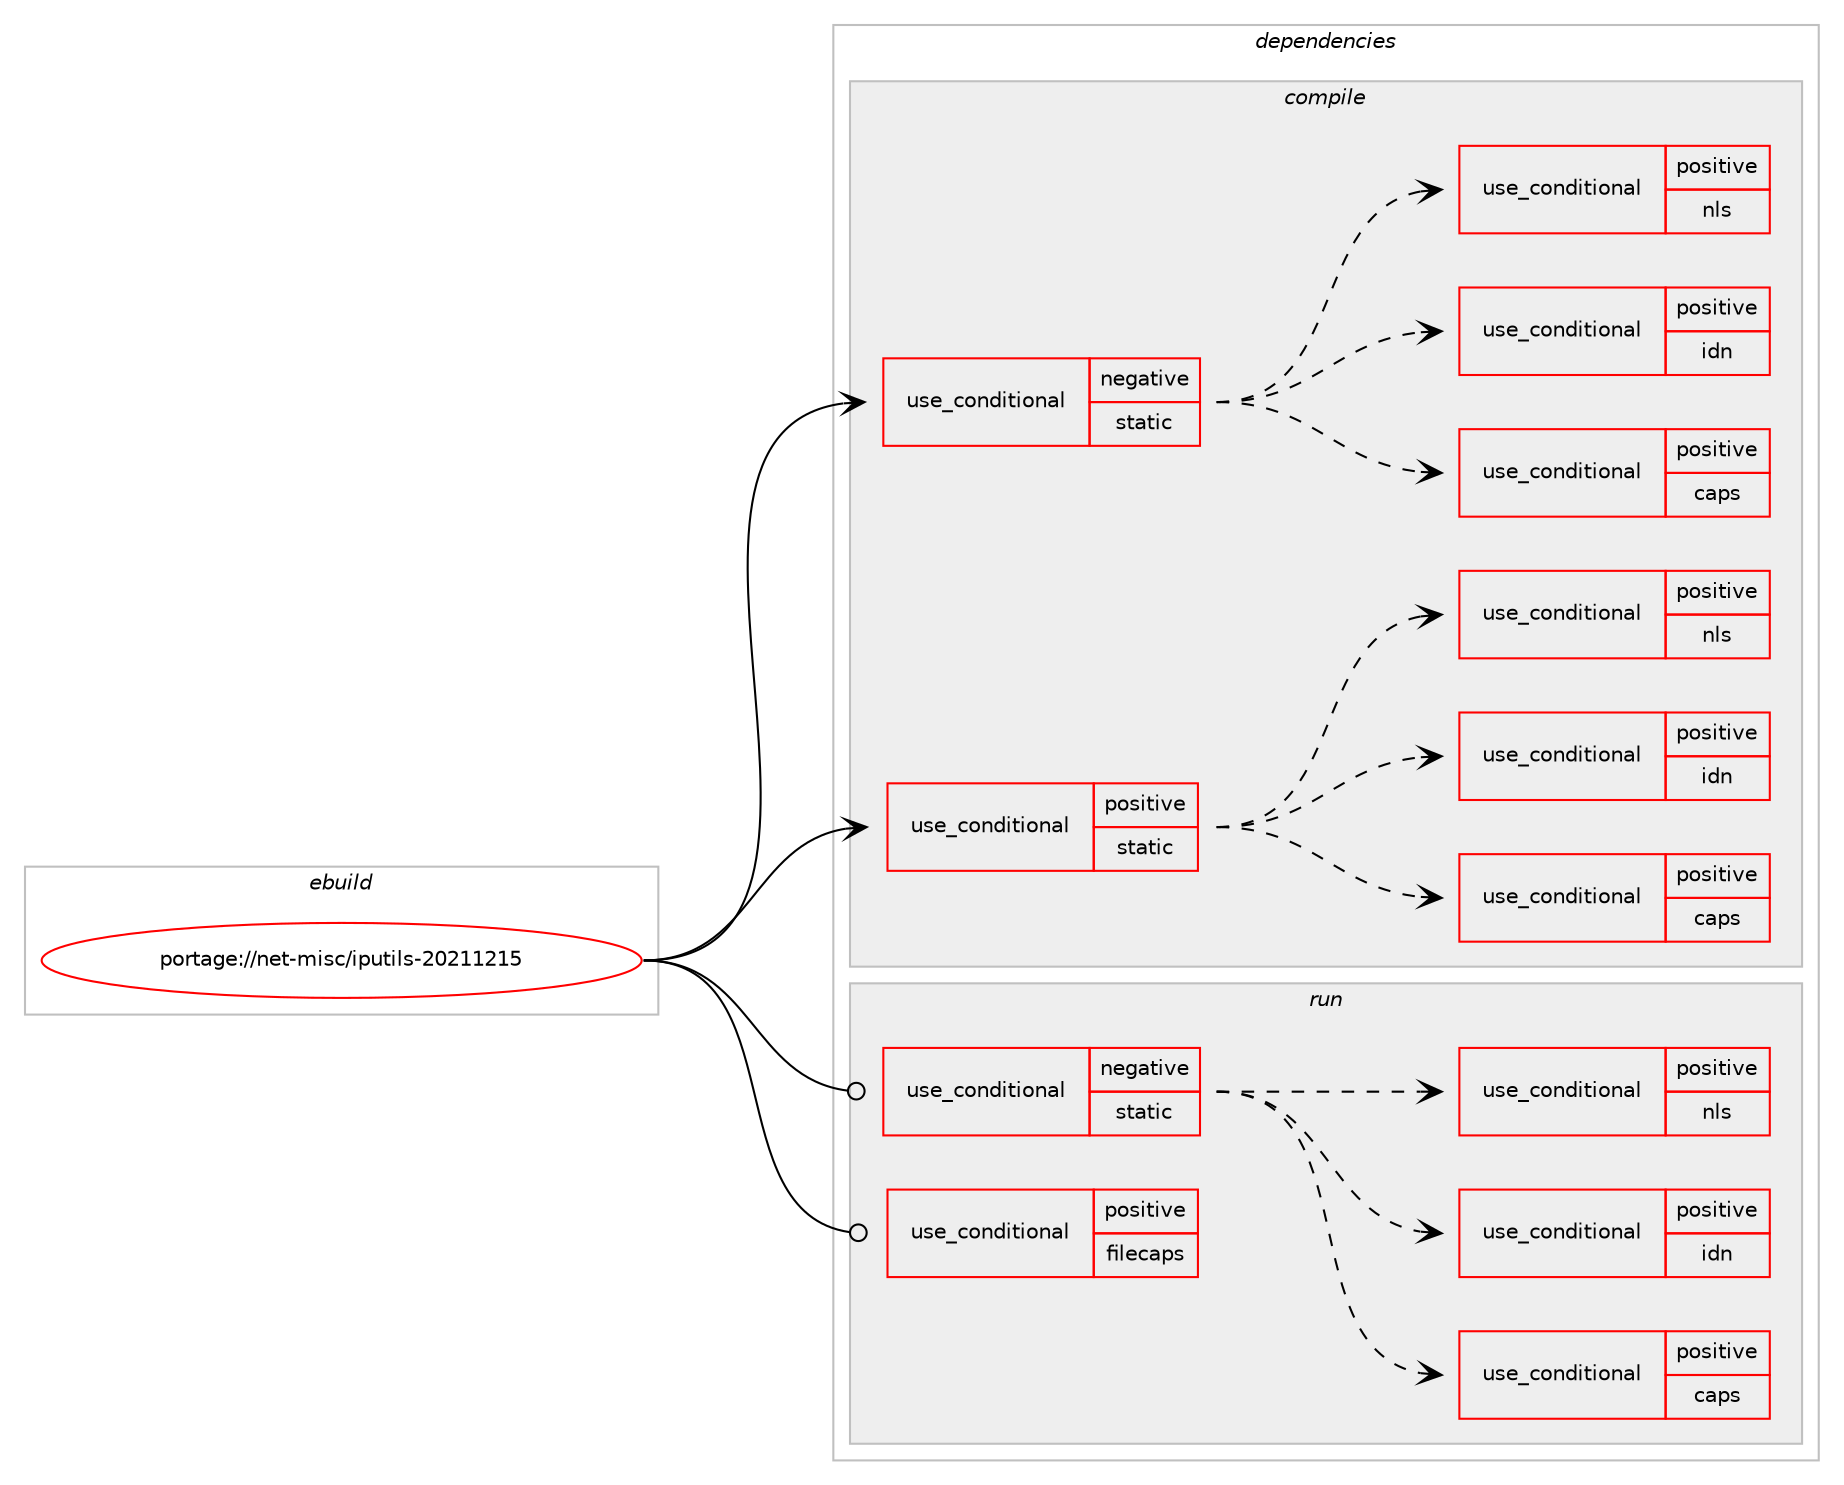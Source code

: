 digraph prolog {

# *************
# Graph options
# *************

newrank=true;
concentrate=true;
compound=true;
graph [rankdir=LR,fontname=Helvetica,fontsize=10,ranksep=1.5];#, ranksep=2.5, nodesep=0.2];
edge  [arrowhead=vee];
node  [fontname=Helvetica,fontsize=10];

# **********
# The ebuild
# **********

subgraph cluster_leftcol {
color=gray;
rank=same;
label=<<i>ebuild</i>>;
id [label="portage://net-misc/iputils-20211215", color=red, width=4, href="../net-misc/iputils-20211215.svg"];
}

# ****************
# The dependencies
# ****************

subgraph cluster_midcol {
color=gray;
label=<<i>dependencies</i>>;
subgraph cluster_compile {
fillcolor="#eeeeee";
style=filled;
label=<<i>compile</i>>;
subgraph cond95253 {
dependency188667 [label=<<TABLE BORDER="0" CELLBORDER="1" CELLSPACING="0" CELLPADDING="4"><TR><TD ROWSPAN="3" CELLPADDING="10">use_conditional</TD></TR><TR><TD>negative</TD></TR><TR><TD>static</TD></TR></TABLE>>, shape=none, color=red];
subgraph cond95254 {
dependency188668 [label=<<TABLE BORDER="0" CELLBORDER="1" CELLSPACING="0" CELLPADDING="4"><TR><TD ROWSPAN="3" CELLPADDING="10">use_conditional</TD></TR><TR><TD>positive</TD></TR><TR><TD>caps</TD></TR></TABLE>>, shape=none, color=red];
# *** BEGIN UNKNOWN DEPENDENCY TYPE (TODO) ***
# dependency188668 -> package_dependency(portage://net-misc/iputils-20211215,install,no,sys-libs,libcap,none,[,,],[],[])
# *** END UNKNOWN DEPENDENCY TYPE (TODO) ***

}
dependency188667:e -> dependency188668:w [weight=20,style="dashed",arrowhead="vee"];
subgraph cond95255 {
dependency188669 [label=<<TABLE BORDER="0" CELLBORDER="1" CELLSPACING="0" CELLPADDING="4"><TR><TD ROWSPAN="3" CELLPADDING="10">use_conditional</TD></TR><TR><TD>positive</TD></TR><TR><TD>idn</TD></TR></TABLE>>, shape=none, color=red];
# *** BEGIN UNKNOWN DEPENDENCY TYPE (TODO) ***
# dependency188669 -> package_dependency(portage://net-misc/iputils-20211215,install,no,net-dns,libidn2,none,[,,],any_same_slot,[])
# *** END UNKNOWN DEPENDENCY TYPE (TODO) ***

}
dependency188667:e -> dependency188669:w [weight=20,style="dashed",arrowhead="vee"];
subgraph cond95256 {
dependency188670 [label=<<TABLE BORDER="0" CELLBORDER="1" CELLSPACING="0" CELLPADDING="4"><TR><TD ROWSPAN="3" CELLPADDING="10">use_conditional</TD></TR><TR><TD>positive</TD></TR><TR><TD>nls</TD></TR></TABLE>>, shape=none, color=red];
# *** BEGIN UNKNOWN DEPENDENCY TYPE (TODO) ***
# dependency188670 -> package_dependency(portage://net-misc/iputils-20211215,install,no,virtual,libintl,none,[,,],[],[])
# *** END UNKNOWN DEPENDENCY TYPE (TODO) ***

}
dependency188667:e -> dependency188670:w [weight=20,style="dashed",arrowhead="vee"];
}
id:e -> dependency188667:w [weight=20,style="solid",arrowhead="vee"];
subgraph cond95257 {
dependency188671 [label=<<TABLE BORDER="0" CELLBORDER="1" CELLSPACING="0" CELLPADDING="4"><TR><TD ROWSPAN="3" CELLPADDING="10">use_conditional</TD></TR><TR><TD>positive</TD></TR><TR><TD>static</TD></TR></TABLE>>, shape=none, color=red];
subgraph cond95258 {
dependency188672 [label=<<TABLE BORDER="0" CELLBORDER="1" CELLSPACING="0" CELLPADDING="4"><TR><TD ROWSPAN="3" CELLPADDING="10">use_conditional</TD></TR><TR><TD>positive</TD></TR><TR><TD>caps</TD></TR></TABLE>>, shape=none, color=red];
# *** BEGIN UNKNOWN DEPENDENCY TYPE (TODO) ***
# dependency188672 -> package_dependency(portage://net-misc/iputils-20211215,install,no,sys-libs,libcap,none,[,,],[],[use(enable(static-libs),positive)])
# *** END UNKNOWN DEPENDENCY TYPE (TODO) ***

}
dependency188671:e -> dependency188672:w [weight=20,style="dashed",arrowhead="vee"];
subgraph cond95259 {
dependency188673 [label=<<TABLE BORDER="0" CELLBORDER="1" CELLSPACING="0" CELLPADDING="4"><TR><TD ROWSPAN="3" CELLPADDING="10">use_conditional</TD></TR><TR><TD>positive</TD></TR><TR><TD>idn</TD></TR></TABLE>>, shape=none, color=red];
# *** BEGIN UNKNOWN DEPENDENCY TYPE (TODO) ***
# dependency188673 -> package_dependency(portage://net-misc/iputils-20211215,install,no,net-dns,libidn2,none,[,,],any_same_slot,[use(enable(static-libs),positive)])
# *** END UNKNOWN DEPENDENCY TYPE (TODO) ***

}
dependency188671:e -> dependency188673:w [weight=20,style="dashed",arrowhead="vee"];
subgraph cond95260 {
dependency188674 [label=<<TABLE BORDER="0" CELLBORDER="1" CELLSPACING="0" CELLPADDING="4"><TR><TD ROWSPAN="3" CELLPADDING="10">use_conditional</TD></TR><TR><TD>positive</TD></TR><TR><TD>nls</TD></TR></TABLE>>, shape=none, color=red];
# *** BEGIN UNKNOWN DEPENDENCY TYPE (TODO) ***
# dependency188674 -> package_dependency(portage://net-misc/iputils-20211215,install,no,virtual,libintl,none,[,,],[],[use(enable(static-libs),positive)])
# *** END UNKNOWN DEPENDENCY TYPE (TODO) ***

}
dependency188671:e -> dependency188674:w [weight=20,style="dashed",arrowhead="vee"];
}
id:e -> dependency188671:w [weight=20,style="solid",arrowhead="vee"];
# *** BEGIN UNKNOWN DEPENDENCY TYPE (TODO) ***
# id -> package_dependency(portage://net-misc/iputils-20211215,install,no,virtual,os-headers,none,[,,],[],[])
# *** END UNKNOWN DEPENDENCY TYPE (TODO) ***

}
subgraph cluster_compileandrun {
fillcolor="#eeeeee";
style=filled;
label=<<i>compile and run</i>>;
}
subgraph cluster_run {
fillcolor="#eeeeee";
style=filled;
label=<<i>run</i>>;
subgraph cond95261 {
dependency188675 [label=<<TABLE BORDER="0" CELLBORDER="1" CELLSPACING="0" CELLPADDING="4"><TR><TD ROWSPAN="3" CELLPADDING="10">use_conditional</TD></TR><TR><TD>negative</TD></TR><TR><TD>static</TD></TR></TABLE>>, shape=none, color=red];
subgraph cond95262 {
dependency188676 [label=<<TABLE BORDER="0" CELLBORDER="1" CELLSPACING="0" CELLPADDING="4"><TR><TD ROWSPAN="3" CELLPADDING="10">use_conditional</TD></TR><TR><TD>positive</TD></TR><TR><TD>caps</TD></TR></TABLE>>, shape=none, color=red];
# *** BEGIN UNKNOWN DEPENDENCY TYPE (TODO) ***
# dependency188676 -> package_dependency(portage://net-misc/iputils-20211215,run,no,sys-libs,libcap,none,[,,],[],[])
# *** END UNKNOWN DEPENDENCY TYPE (TODO) ***

}
dependency188675:e -> dependency188676:w [weight=20,style="dashed",arrowhead="vee"];
subgraph cond95263 {
dependency188677 [label=<<TABLE BORDER="0" CELLBORDER="1" CELLSPACING="0" CELLPADDING="4"><TR><TD ROWSPAN="3" CELLPADDING="10">use_conditional</TD></TR><TR><TD>positive</TD></TR><TR><TD>idn</TD></TR></TABLE>>, shape=none, color=red];
# *** BEGIN UNKNOWN DEPENDENCY TYPE (TODO) ***
# dependency188677 -> package_dependency(portage://net-misc/iputils-20211215,run,no,net-dns,libidn2,none,[,,],any_same_slot,[])
# *** END UNKNOWN DEPENDENCY TYPE (TODO) ***

}
dependency188675:e -> dependency188677:w [weight=20,style="dashed",arrowhead="vee"];
subgraph cond95264 {
dependency188678 [label=<<TABLE BORDER="0" CELLBORDER="1" CELLSPACING="0" CELLPADDING="4"><TR><TD ROWSPAN="3" CELLPADDING="10">use_conditional</TD></TR><TR><TD>positive</TD></TR><TR><TD>nls</TD></TR></TABLE>>, shape=none, color=red];
# *** BEGIN UNKNOWN DEPENDENCY TYPE (TODO) ***
# dependency188678 -> package_dependency(portage://net-misc/iputils-20211215,run,no,virtual,libintl,none,[,,],[],[])
# *** END UNKNOWN DEPENDENCY TYPE (TODO) ***

}
dependency188675:e -> dependency188678:w [weight=20,style="dashed",arrowhead="vee"];
}
id:e -> dependency188675:w [weight=20,style="solid",arrowhead="odot"];
subgraph cond95265 {
dependency188679 [label=<<TABLE BORDER="0" CELLBORDER="1" CELLSPACING="0" CELLPADDING="4"><TR><TD ROWSPAN="3" CELLPADDING="10">use_conditional</TD></TR><TR><TD>positive</TD></TR><TR><TD>filecaps</TD></TR></TABLE>>, shape=none, color=red];
# *** BEGIN UNKNOWN DEPENDENCY TYPE (TODO) ***
# dependency188679 -> package_dependency(portage://net-misc/iputils-20211215,run,no,sys-libs,libcap,none,[,,],[],[])
# *** END UNKNOWN DEPENDENCY TYPE (TODO) ***

}
id:e -> dependency188679:w [weight=20,style="solid",arrowhead="odot"];
}
}

# **************
# The candidates
# **************

subgraph cluster_choices {
rank=same;
color=gray;
label=<<i>candidates</i>>;

}

}
